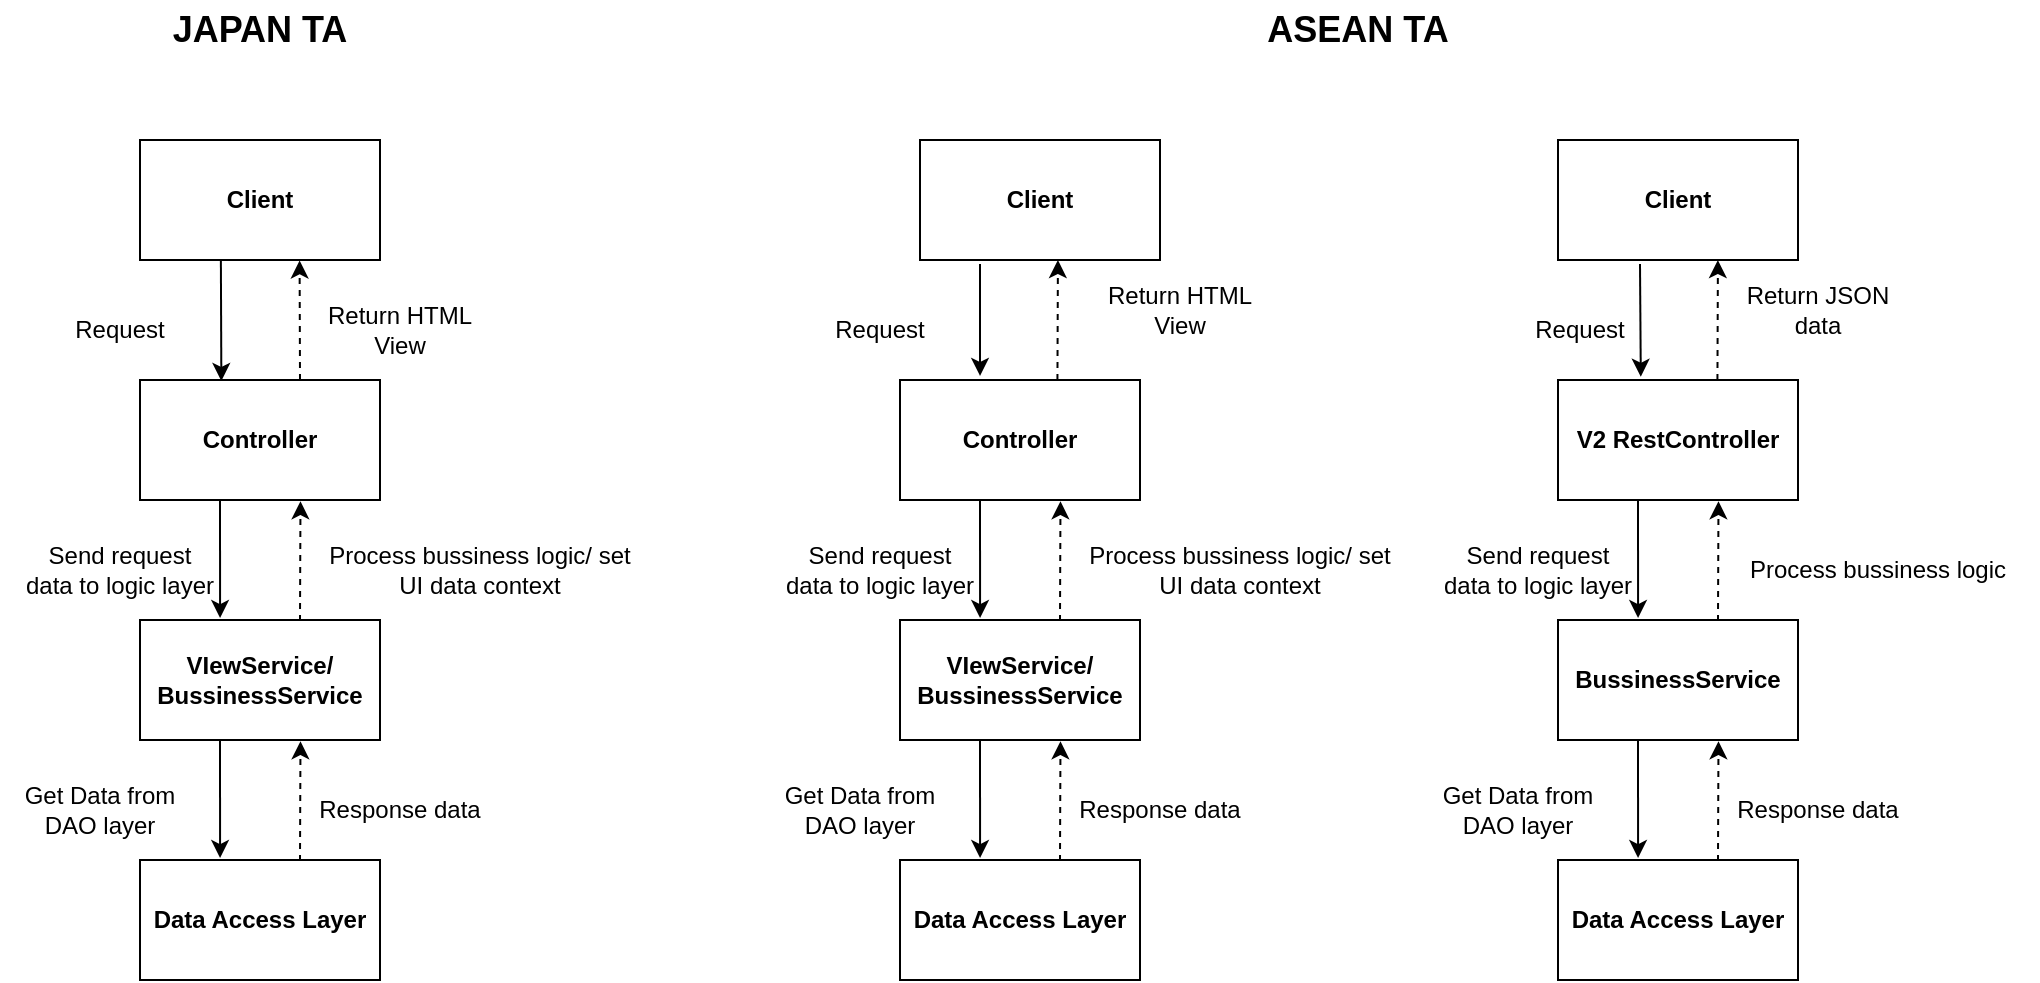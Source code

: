 <mxfile version="27.0.9">
  <diagram name="Page-1" id="TdV_6l9ybguX8Ig5Xw0B">
    <mxGraphModel dx="1425" dy="729" grid="1" gridSize="10" guides="1" tooltips="1" connect="1" arrows="1" fold="1" page="1" pageScale="1" pageWidth="850" pageHeight="1100" math="0" shadow="0">
      <root>
        <mxCell id="0" />
        <mxCell id="1" parent="0" />
        <mxCell id="5svUMUnhyd_Y4qns_d_N-1" value="&lt;b&gt;Client&lt;/b&gt;" style="rounded=0;whiteSpace=wrap;html=1;" parent="1" vertex="1">
          <mxGeometry x="120" y="160" width="120" height="60" as="geometry" />
        </mxCell>
        <mxCell id="5svUMUnhyd_Y4qns_d_N-2" value="&lt;b&gt;Controller&lt;/b&gt;" style="rounded=0;whiteSpace=wrap;html=1;" parent="1" vertex="1">
          <mxGeometry x="120" y="280" width="120" height="60" as="geometry" />
        </mxCell>
        <mxCell id="5svUMUnhyd_Y4qns_d_N-3" value="&lt;b&gt;VIewService/&lt;/b&gt;&lt;div&gt;&lt;b&gt;BussinessService&lt;/b&gt;&lt;/div&gt;" style="rounded=0;whiteSpace=wrap;html=1;" parent="1" vertex="1">
          <mxGeometry x="120" y="400" width="120" height="60" as="geometry" />
        </mxCell>
        <mxCell id="5svUMUnhyd_Y4qns_d_N-4" value="&lt;b&gt;Data Access Layer&lt;/b&gt;" style="rounded=0;whiteSpace=wrap;html=1;" parent="1" vertex="1">
          <mxGeometry x="120" y="520" width="120" height="60" as="geometry" />
        </mxCell>
        <mxCell id="5svUMUnhyd_Y4qns_d_N-5" value="" style="endArrow=classic;html=1;rounded=0;exitX=0.337;exitY=1;exitDx=0;exitDy=0;exitPerimeter=0;entryX=0.339;entryY=0.008;entryDx=0;entryDy=0;entryPerimeter=0;" parent="1" source="5svUMUnhyd_Y4qns_d_N-1" target="5svUMUnhyd_Y4qns_d_N-2" edge="1">
          <mxGeometry width="50" height="50" relative="1" as="geometry">
            <mxPoint x="390" y="420" as="sourcePoint" />
            <mxPoint x="160" y="281" as="targetPoint" />
          </mxGeometry>
        </mxCell>
        <mxCell id="5svUMUnhyd_Y4qns_d_N-6" value="" style="endArrow=classic;html=1;rounded=0;entryX=0.665;entryY=1.004;entryDx=0;entryDy=0;entryPerimeter=0;dashed=1;" parent="1" target="5svUMUnhyd_Y4qns_d_N-1" edge="1">
          <mxGeometry width="50" height="50" relative="1" as="geometry">
            <mxPoint x="200" y="280" as="sourcePoint" />
            <mxPoint x="171" y="290" as="targetPoint" />
          </mxGeometry>
        </mxCell>
        <mxCell id="5svUMUnhyd_Y4qns_d_N-7" style="edgeStyle=orthogonalEdgeStyle;rounded=0;orthogonalLoop=1;jettySize=auto;html=1;entryX=0.334;entryY=1.01;entryDx=0;entryDy=0;entryPerimeter=0;exitX=0.332;exitY=0.009;exitDx=0;exitDy=0;exitPerimeter=0;dashed=1;" parent="1" edge="1">
          <mxGeometry relative="1" as="geometry">
            <mxPoint x="200.0" y="400.54" as="sourcePoint" />
            <mxPoint x="200.24" y="340.6" as="targetPoint" />
            <Array as="points">
              <mxPoint x="200.16" y="400" />
            </Array>
          </mxGeometry>
        </mxCell>
        <mxCell id="5svUMUnhyd_Y4qns_d_N-11" value="" style="endArrow=classic;html=1;rounded=0;entryX=0.667;entryY=-0.016;entryDx=0;entryDy=0;entryPerimeter=0;" parent="1" edge="1">
          <mxGeometry width="50" height="50" relative="1" as="geometry">
            <mxPoint x="160" y="340" as="sourcePoint" />
            <mxPoint x="160.04" y="399.04" as="targetPoint" />
          </mxGeometry>
        </mxCell>
        <mxCell id="5svUMUnhyd_Y4qns_d_N-12" value="" style="endArrow=classic;html=1;rounded=0;entryX=0.667;entryY=-0.016;entryDx=0;entryDy=0;entryPerimeter=0;" parent="1" edge="1">
          <mxGeometry width="50" height="50" relative="1" as="geometry">
            <mxPoint x="160" y="460" as="sourcePoint" />
            <mxPoint x="160.04" y="519.04" as="targetPoint" />
          </mxGeometry>
        </mxCell>
        <mxCell id="5svUMUnhyd_Y4qns_d_N-13" style="edgeStyle=orthogonalEdgeStyle;rounded=0;orthogonalLoop=1;jettySize=auto;html=1;entryX=0.334;entryY=1.01;entryDx=0;entryDy=0;entryPerimeter=0;exitX=0.332;exitY=0.009;exitDx=0;exitDy=0;exitPerimeter=0;dashed=1;" parent="1" edge="1">
          <mxGeometry relative="1" as="geometry">
            <mxPoint x="200.0" y="520.54" as="sourcePoint" />
            <mxPoint x="200.24" y="460.6" as="targetPoint" />
            <Array as="points">
              <mxPoint x="200.16" y="520" />
            </Array>
          </mxGeometry>
        </mxCell>
        <mxCell id="5svUMUnhyd_Y4qns_d_N-14" value="Return HTML View" style="text;html=1;align=center;verticalAlign=middle;whiteSpace=wrap;rounded=0;" parent="1" vertex="1">
          <mxGeometry x="200" y="240" width="100" height="30" as="geometry" />
        </mxCell>
        <mxCell id="5svUMUnhyd_Y4qns_d_N-15" value="Request" style="text;html=1;align=center;verticalAlign=middle;whiteSpace=wrap;rounded=0;" parent="1" vertex="1">
          <mxGeometry x="60" y="240" width="100" height="30" as="geometry" />
        </mxCell>
        <mxCell id="5svUMUnhyd_Y4qns_d_N-16" value="Send request data to logic layer" style="text;html=1;align=center;verticalAlign=middle;whiteSpace=wrap;rounded=0;" parent="1" vertex="1">
          <mxGeometry x="60" y="360" width="100" height="30" as="geometry" />
        </mxCell>
        <mxCell id="5svUMUnhyd_Y4qns_d_N-17" value="Get Data from DAO layer" style="text;html=1;align=center;verticalAlign=middle;whiteSpace=wrap;rounded=0;" parent="1" vertex="1">
          <mxGeometry x="50" y="480" width="100" height="30" as="geometry" />
        </mxCell>
        <mxCell id="5svUMUnhyd_Y4qns_d_N-18" value="Response data" style="text;html=1;align=center;verticalAlign=middle;whiteSpace=wrap;rounded=0;" parent="1" vertex="1">
          <mxGeometry x="200" y="480" width="100" height="30" as="geometry" />
        </mxCell>
        <mxCell id="5svUMUnhyd_Y4qns_d_N-19" value="Process bussiness logic/ set UI data context" style="text;html=1;align=center;verticalAlign=middle;whiteSpace=wrap;rounded=0;" parent="1" vertex="1">
          <mxGeometry x="210" y="360" width="160" height="30" as="geometry" />
        </mxCell>
        <mxCell id="5svUMUnhyd_Y4qns_d_N-20" value="&lt;b&gt;Client&lt;/b&gt;" style="rounded=0;whiteSpace=wrap;html=1;" parent="1" vertex="1">
          <mxGeometry x="510" y="160" width="120" height="60" as="geometry" />
        </mxCell>
        <mxCell id="5svUMUnhyd_Y4qns_d_N-21" value="&lt;b&gt;Controller&lt;/b&gt;" style="rounded=0;whiteSpace=wrap;html=1;" parent="1" vertex="1">
          <mxGeometry x="500" y="280" width="120" height="60" as="geometry" />
        </mxCell>
        <mxCell id="5svUMUnhyd_Y4qns_d_N-22" value="&lt;b&gt;VIewService/&lt;/b&gt;&lt;div&gt;&lt;b&gt;BussinessService&lt;/b&gt;&lt;/div&gt;" style="rounded=0;whiteSpace=wrap;html=1;" parent="1" vertex="1">
          <mxGeometry x="500" y="400" width="120" height="60" as="geometry" />
        </mxCell>
        <mxCell id="5svUMUnhyd_Y4qns_d_N-23" value="&lt;b&gt;Data Access Layer&lt;/b&gt;" style="rounded=0;whiteSpace=wrap;html=1;" parent="1" vertex="1">
          <mxGeometry x="500" y="520" width="120" height="60" as="geometry" />
        </mxCell>
        <mxCell id="5svUMUnhyd_Y4qns_d_N-26" style="edgeStyle=orthogonalEdgeStyle;rounded=0;orthogonalLoop=1;jettySize=auto;html=1;entryX=0.334;entryY=1.01;entryDx=0;entryDy=0;entryPerimeter=0;exitX=0.332;exitY=0.009;exitDx=0;exitDy=0;exitPerimeter=0;dashed=1;" parent="1" edge="1">
          <mxGeometry relative="1" as="geometry">
            <mxPoint x="580" y="400.54" as="sourcePoint" />
            <mxPoint x="580.24" y="340.6" as="targetPoint" />
            <Array as="points">
              <mxPoint x="580.16" y="400" />
            </Array>
          </mxGeometry>
        </mxCell>
        <mxCell id="5svUMUnhyd_Y4qns_d_N-27" value="" style="endArrow=classic;html=1;rounded=0;entryX=0.667;entryY=-0.016;entryDx=0;entryDy=0;entryPerimeter=0;" parent="1" edge="1">
          <mxGeometry width="50" height="50" relative="1" as="geometry">
            <mxPoint x="540" y="340" as="sourcePoint" />
            <mxPoint x="540.04" y="399.04" as="targetPoint" />
          </mxGeometry>
        </mxCell>
        <mxCell id="5svUMUnhyd_Y4qns_d_N-28" value="" style="endArrow=classic;html=1;rounded=0;entryX=0.667;entryY=-0.016;entryDx=0;entryDy=0;entryPerimeter=0;" parent="1" edge="1">
          <mxGeometry width="50" height="50" relative="1" as="geometry">
            <mxPoint x="540" y="460" as="sourcePoint" />
            <mxPoint x="540.04" y="519.04" as="targetPoint" />
          </mxGeometry>
        </mxCell>
        <mxCell id="5svUMUnhyd_Y4qns_d_N-29" style="edgeStyle=orthogonalEdgeStyle;rounded=0;orthogonalLoop=1;jettySize=auto;html=1;entryX=0.334;entryY=1.01;entryDx=0;entryDy=0;entryPerimeter=0;exitX=0.332;exitY=0.009;exitDx=0;exitDy=0;exitPerimeter=0;dashed=1;" parent="1" edge="1">
          <mxGeometry relative="1" as="geometry">
            <mxPoint x="580" y="520.54" as="sourcePoint" />
            <mxPoint x="580.24" y="460.6" as="targetPoint" />
            <Array as="points">
              <mxPoint x="580.16" y="520" />
            </Array>
          </mxGeometry>
        </mxCell>
        <mxCell id="5svUMUnhyd_Y4qns_d_N-30" value="Return HTML View" style="text;html=1;align=center;verticalAlign=middle;whiteSpace=wrap;rounded=0;" parent="1" vertex="1">
          <mxGeometry x="590" y="230" width="100" height="30" as="geometry" />
        </mxCell>
        <mxCell id="5svUMUnhyd_Y4qns_d_N-31" value="Request" style="text;html=1;align=center;verticalAlign=middle;whiteSpace=wrap;rounded=0;" parent="1" vertex="1">
          <mxGeometry x="440" y="240" width="100" height="30" as="geometry" />
        </mxCell>
        <mxCell id="5svUMUnhyd_Y4qns_d_N-32" value="Send request data to logic layer" style="text;html=1;align=center;verticalAlign=middle;whiteSpace=wrap;rounded=0;" parent="1" vertex="1">
          <mxGeometry x="440" y="360" width="100" height="30" as="geometry" />
        </mxCell>
        <mxCell id="5svUMUnhyd_Y4qns_d_N-33" value="Get Data from DAO layer" style="text;html=1;align=center;verticalAlign=middle;whiteSpace=wrap;rounded=0;" parent="1" vertex="1">
          <mxGeometry x="430" y="480" width="100" height="30" as="geometry" />
        </mxCell>
        <mxCell id="5svUMUnhyd_Y4qns_d_N-34" value="Response data" style="text;html=1;align=center;verticalAlign=middle;whiteSpace=wrap;rounded=0;" parent="1" vertex="1">
          <mxGeometry x="580" y="480" width="100" height="30" as="geometry" />
        </mxCell>
        <mxCell id="5svUMUnhyd_Y4qns_d_N-35" value="Process bussiness logic/ set UI data context" style="text;html=1;align=center;verticalAlign=middle;whiteSpace=wrap;rounded=0;" parent="1" vertex="1">
          <mxGeometry x="590" y="360" width="160" height="30" as="geometry" />
        </mxCell>
        <mxCell id="5svUMUnhyd_Y4qns_d_N-36" value="&lt;b&gt;V2 RestController&lt;/b&gt;" style="rounded=0;whiteSpace=wrap;html=1;" parent="1" vertex="1">
          <mxGeometry x="829" y="280" width="120" height="60" as="geometry" />
        </mxCell>
        <mxCell id="5svUMUnhyd_Y4qns_d_N-41" value="Return JSON data" style="text;html=1;align=center;verticalAlign=middle;whiteSpace=wrap;rounded=0;" parent="1" vertex="1">
          <mxGeometry x="909" y="230" width="100" height="30" as="geometry" />
        </mxCell>
        <mxCell id="5svUMUnhyd_Y4qns_d_N-42" value="Request" style="text;html=1;align=center;verticalAlign=middle;whiteSpace=wrap;rounded=0;" parent="1" vertex="1">
          <mxGeometry x="790" y="240" width="100" height="30" as="geometry" />
        </mxCell>
        <mxCell id="5svUMUnhyd_Y4qns_d_N-43" value="&lt;b&gt;BussinessService&lt;/b&gt;" style="rounded=0;whiteSpace=wrap;html=1;" parent="1" vertex="1">
          <mxGeometry x="829" y="400" width="120" height="60" as="geometry" />
        </mxCell>
        <mxCell id="5svUMUnhyd_Y4qns_d_N-44" value="" style="endArrow=classic;html=1;rounded=0;entryX=0.667;entryY=-0.016;entryDx=0;entryDy=0;entryPerimeter=0;" parent="1" edge="1">
          <mxGeometry width="50" height="50" relative="1" as="geometry">
            <mxPoint x="869" y="340" as="sourcePoint" />
            <mxPoint x="869.04" y="399.04" as="targetPoint" />
          </mxGeometry>
        </mxCell>
        <mxCell id="5svUMUnhyd_Y4qns_d_N-45" style="edgeStyle=orthogonalEdgeStyle;rounded=0;orthogonalLoop=1;jettySize=auto;html=1;entryX=0.334;entryY=1.01;entryDx=0;entryDy=0;entryPerimeter=0;exitX=0.332;exitY=0.009;exitDx=0;exitDy=0;exitPerimeter=0;dashed=1;" parent="1" edge="1">
          <mxGeometry relative="1" as="geometry">
            <mxPoint x="909" y="400.54" as="sourcePoint" />
            <mxPoint x="909.24" y="340.6" as="targetPoint" />
            <Array as="points">
              <mxPoint x="909.16" y="400" />
            </Array>
          </mxGeometry>
        </mxCell>
        <mxCell id="5svUMUnhyd_Y4qns_d_N-46" value="&lt;b&gt;Data Access Layer&lt;/b&gt;" style="rounded=0;whiteSpace=wrap;html=1;" parent="1" vertex="1">
          <mxGeometry x="829" y="520" width="120" height="60" as="geometry" />
        </mxCell>
        <mxCell id="5svUMUnhyd_Y4qns_d_N-47" value="Send request data to logic layer" style="text;html=1;align=center;verticalAlign=middle;whiteSpace=wrap;rounded=0;" parent="1" vertex="1">
          <mxGeometry x="769" y="360" width="100" height="30" as="geometry" />
        </mxCell>
        <mxCell id="5svUMUnhyd_Y4qns_d_N-48" value="Process bussiness logic" style="text;html=1;align=center;verticalAlign=middle;whiteSpace=wrap;rounded=0;" parent="1" vertex="1">
          <mxGeometry x="909" y="360" width="160" height="30" as="geometry" />
        </mxCell>
        <mxCell id="5svUMUnhyd_Y4qns_d_N-49" value="Get Data from DAO layer" style="text;html=1;align=center;verticalAlign=middle;whiteSpace=wrap;rounded=0;" parent="1" vertex="1">
          <mxGeometry x="759" y="480" width="100" height="30" as="geometry" />
        </mxCell>
        <mxCell id="5svUMUnhyd_Y4qns_d_N-50" value="Response data" style="text;html=1;align=center;verticalAlign=middle;whiteSpace=wrap;rounded=0;" parent="1" vertex="1">
          <mxGeometry x="909" y="480" width="100" height="30" as="geometry" />
        </mxCell>
        <mxCell id="5svUMUnhyd_Y4qns_d_N-51" value="" style="endArrow=classic;html=1;rounded=0;entryX=0.667;entryY=-0.016;entryDx=0;entryDy=0;entryPerimeter=0;" parent="1" edge="1">
          <mxGeometry width="50" height="50" relative="1" as="geometry">
            <mxPoint x="869" y="460" as="sourcePoint" />
            <mxPoint x="869.04" y="519.04" as="targetPoint" />
          </mxGeometry>
        </mxCell>
        <mxCell id="5svUMUnhyd_Y4qns_d_N-52" style="edgeStyle=orthogonalEdgeStyle;rounded=0;orthogonalLoop=1;jettySize=auto;html=1;entryX=0.334;entryY=1.01;entryDx=0;entryDy=0;entryPerimeter=0;exitX=0.332;exitY=0.009;exitDx=0;exitDy=0;exitPerimeter=0;dashed=1;" parent="1" edge="1">
          <mxGeometry relative="1" as="geometry">
            <mxPoint x="909" y="520.54" as="sourcePoint" />
            <mxPoint x="909.24" y="460.6" as="targetPoint" />
            <Array as="points">
              <mxPoint x="909.16" y="520" />
            </Array>
          </mxGeometry>
        </mxCell>
        <mxCell id="5svUMUnhyd_Y4qns_d_N-53" value="JAPAN TA" style="text;html=1;align=center;verticalAlign=middle;whiteSpace=wrap;rounded=0;fontStyle=1;fontSize=18;" parent="1" vertex="1">
          <mxGeometry x="130" y="90" width="100" height="30" as="geometry" />
        </mxCell>
        <mxCell id="5svUMUnhyd_Y4qns_d_N-54" value="ASEAN TA" style="text;html=1;align=center;verticalAlign=middle;whiteSpace=wrap;rounded=0;fontStyle=1;fontSize=18;" parent="1" vertex="1">
          <mxGeometry x="679" y="90" width="100" height="30" as="geometry" />
        </mxCell>
        <mxCell id="nQ_K1rySzvTta3vKWPxg-2" value="&lt;b&gt;Client&lt;/b&gt;" style="rounded=0;whiteSpace=wrap;html=1;" vertex="1" parent="1">
          <mxGeometry x="829" y="160" width="120" height="60" as="geometry" />
        </mxCell>
        <mxCell id="nQ_K1rySzvTta3vKWPxg-3" value="" style="endArrow=classic;html=1;rounded=0;entryX=0.345;entryY=-0.027;entryDx=0;entryDy=0;entryPerimeter=0;" edge="1" parent="1" target="5svUMUnhyd_Y4qns_d_N-36">
          <mxGeometry width="50" height="50" relative="1" as="geometry">
            <mxPoint x="870" y="222" as="sourcePoint" />
            <mxPoint x="910" y="320" as="targetPoint" />
          </mxGeometry>
        </mxCell>
        <mxCell id="nQ_K1rySzvTta3vKWPxg-4" style="edgeStyle=orthogonalEdgeStyle;rounded=0;orthogonalLoop=1;jettySize=auto;html=1;entryX=0.334;entryY=1.01;entryDx=0;entryDy=0;entryPerimeter=0;exitX=0.332;exitY=0.009;exitDx=0;exitDy=0;exitPerimeter=0;dashed=1;" edge="1" parent="1">
          <mxGeometry relative="1" as="geometry">
            <mxPoint x="908.72" y="280" as="sourcePoint" />
            <mxPoint x="908.96" y="220.06" as="targetPoint" />
            <Array as="points">
              <mxPoint x="908.88" y="279.46" />
            </Array>
          </mxGeometry>
        </mxCell>
        <mxCell id="nQ_K1rySzvTta3vKWPxg-5" value="" style="endArrow=classic;html=1;rounded=0;entryX=0.345;entryY=-0.027;entryDx=0;entryDy=0;entryPerimeter=0;" edge="1" parent="1">
          <mxGeometry width="50" height="50" relative="1" as="geometry">
            <mxPoint x="540" y="221.94" as="sourcePoint" />
            <mxPoint x="540" y="277.94" as="targetPoint" />
          </mxGeometry>
        </mxCell>
        <mxCell id="nQ_K1rySzvTta3vKWPxg-6" style="edgeStyle=orthogonalEdgeStyle;rounded=0;orthogonalLoop=1;jettySize=auto;html=1;entryX=0.334;entryY=1.01;entryDx=0;entryDy=0;entryPerimeter=0;exitX=0.332;exitY=0.009;exitDx=0;exitDy=0;exitPerimeter=0;dashed=1;" edge="1" parent="1">
          <mxGeometry relative="1" as="geometry">
            <mxPoint x="578.72" y="279.94" as="sourcePoint" />
            <mxPoint x="578.96" y="220.0" as="targetPoint" />
            <Array as="points">
              <mxPoint x="578.88" y="279.4" />
            </Array>
          </mxGeometry>
        </mxCell>
      </root>
    </mxGraphModel>
  </diagram>
</mxfile>
